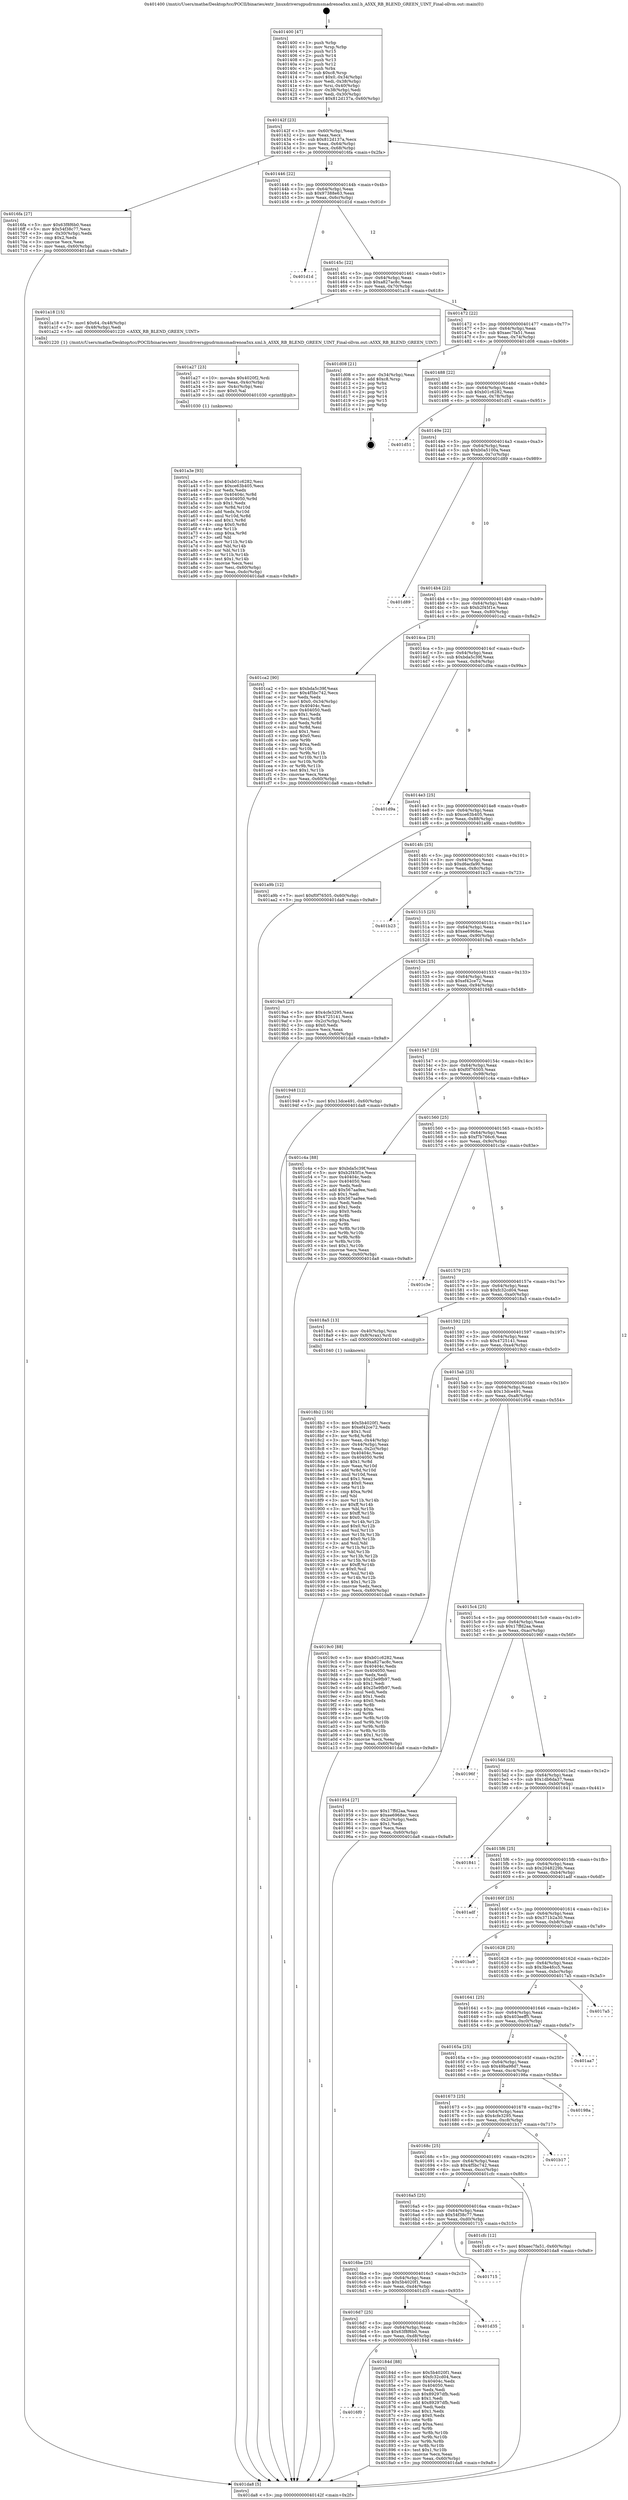 digraph "0x401400" {
  label = "0x401400 (/mnt/c/Users/mathe/Desktop/tcc/POCII/binaries/extr_linuxdriversgpudrmmsmadrenoa5xx.xml.h_A5XX_RB_BLEND_GREEN_UINT_Final-ollvm.out::main(0))"
  labelloc = "t"
  node[shape=record]

  Entry [label="",width=0.3,height=0.3,shape=circle,fillcolor=black,style=filled]
  "0x40142f" [label="{
     0x40142f [23]\l
     | [instrs]\l
     &nbsp;&nbsp;0x40142f \<+3\>: mov -0x60(%rbp),%eax\l
     &nbsp;&nbsp;0x401432 \<+2\>: mov %eax,%ecx\l
     &nbsp;&nbsp;0x401434 \<+6\>: sub $0x812d137a,%ecx\l
     &nbsp;&nbsp;0x40143a \<+3\>: mov %eax,-0x64(%rbp)\l
     &nbsp;&nbsp;0x40143d \<+3\>: mov %ecx,-0x68(%rbp)\l
     &nbsp;&nbsp;0x401440 \<+6\>: je 00000000004016fa \<main+0x2fa\>\l
  }"]
  "0x4016fa" [label="{
     0x4016fa [27]\l
     | [instrs]\l
     &nbsp;&nbsp;0x4016fa \<+5\>: mov $0x63f8f6b0,%eax\l
     &nbsp;&nbsp;0x4016ff \<+5\>: mov $0x54f38c77,%ecx\l
     &nbsp;&nbsp;0x401704 \<+3\>: mov -0x30(%rbp),%edx\l
     &nbsp;&nbsp;0x401707 \<+3\>: cmp $0x2,%edx\l
     &nbsp;&nbsp;0x40170a \<+3\>: cmovne %ecx,%eax\l
     &nbsp;&nbsp;0x40170d \<+3\>: mov %eax,-0x60(%rbp)\l
     &nbsp;&nbsp;0x401710 \<+5\>: jmp 0000000000401da8 \<main+0x9a8\>\l
  }"]
  "0x401446" [label="{
     0x401446 [22]\l
     | [instrs]\l
     &nbsp;&nbsp;0x401446 \<+5\>: jmp 000000000040144b \<main+0x4b\>\l
     &nbsp;&nbsp;0x40144b \<+3\>: mov -0x64(%rbp),%eax\l
     &nbsp;&nbsp;0x40144e \<+5\>: sub $0x97388e63,%eax\l
     &nbsp;&nbsp;0x401453 \<+3\>: mov %eax,-0x6c(%rbp)\l
     &nbsp;&nbsp;0x401456 \<+6\>: je 0000000000401d1d \<main+0x91d\>\l
  }"]
  "0x401da8" [label="{
     0x401da8 [5]\l
     | [instrs]\l
     &nbsp;&nbsp;0x401da8 \<+5\>: jmp 000000000040142f \<main+0x2f\>\l
  }"]
  "0x401400" [label="{
     0x401400 [47]\l
     | [instrs]\l
     &nbsp;&nbsp;0x401400 \<+1\>: push %rbp\l
     &nbsp;&nbsp;0x401401 \<+3\>: mov %rsp,%rbp\l
     &nbsp;&nbsp;0x401404 \<+2\>: push %r15\l
     &nbsp;&nbsp;0x401406 \<+2\>: push %r14\l
     &nbsp;&nbsp;0x401408 \<+2\>: push %r13\l
     &nbsp;&nbsp;0x40140a \<+2\>: push %r12\l
     &nbsp;&nbsp;0x40140c \<+1\>: push %rbx\l
     &nbsp;&nbsp;0x40140d \<+7\>: sub $0xc8,%rsp\l
     &nbsp;&nbsp;0x401414 \<+7\>: movl $0x0,-0x34(%rbp)\l
     &nbsp;&nbsp;0x40141b \<+3\>: mov %edi,-0x38(%rbp)\l
     &nbsp;&nbsp;0x40141e \<+4\>: mov %rsi,-0x40(%rbp)\l
     &nbsp;&nbsp;0x401422 \<+3\>: mov -0x38(%rbp),%edi\l
     &nbsp;&nbsp;0x401425 \<+3\>: mov %edi,-0x30(%rbp)\l
     &nbsp;&nbsp;0x401428 \<+7\>: movl $0x812d137a,-0x60(%rbp)\l
  }"]
  Exit [label="",width=0.3,height=0.3,shape=circle,fillcolor=black,style=filled,peripheries=2]
  "0x401d1d" [label="{
     0x401d1d\l
  }", style=dashed]
  "0x40145c" [label="{
     0x40145c [22]\l
     | [instrs]\l
     &nbsp;&nbsp;0x40145c \<+5\>: jmp 0000000000401461 \<main+0x61\>\l
     &nbsp;&nbsp;0x401461 \<+3\>: mov -0x64(%rbp),%eax\l
     &nbsp;&nbsp;0x401464 \<+5\>: sub $0xa827ac8c,%eax\l
     &nbsp;&nbsp;0x401469 \<+3\>: mov %eax,-0x70(%rbp)\l
     &nbsp;&nbsp;0x40146c \<+6\>: je 0000000000401a18 \<main+0x618\>\l
  }"]
  "0x401a3e" [label="{
     0x401a3e [93]\l
     | [instrs]\l
     &nbsp;&nbsp;0x401a3e \<+5\>: mov $0xb01c6282,%esi\l
     &nbsp;&nbsp;0x401a43 \<+5\>: mov $0xce63b405,%ecx\l
     &nbsp;&nbsp;0x401a48 \<+2\>: xor %edx,%edx\l
     &nbsp;&nbsp;0x401a4a \<+8\>: mov 0x40404c,%r8d\l
     &nbsp;&nbsp;0x401a52 \<+8\>: mov 0x404050,%r9d\l
     &nbsp;&nbsp;0x401a5a \<+3\>: sub $0x1,%edx\l
     &nbsp;&nbsp;0x401a5d \<+3\>: mov %r8d,%r10d\l
     &nbsp;&nbsp;0x401a60 \<+3\>: add %edx,%r10d\l
     &nbsp;&nbsp;0x401a63 \<+4\>: imul %r10d,%r8d\l
     &nbsp;&nbsp;0x401a67 \<+4\>: and $0x1,%r8d\l
     &nbsp;&nbsp;0x401a6b \<+4\>: cmp $0x0,%r8d\l
     &nbsp;&nbsp;0x401a6f \<+4\>: sete %r11b\l
     &nbsp;&nbsp;0x401a73 \<+4\>: cmp $0xa,%r9d\l
     &nbsp;&nbsp;0x401a77 \<+3\>: setl %bl\l
     &nbsp;&nbsp;0x401a7a \<+3\>: mov %r11b,%r14b\l
     &nbsp;&nbsp;0x401a7d \<+3\>: and %bl,%r14b\l
     &nbsp;&nbsp;0x401a80 \<+3\>: xor %bl,%r11b\l
     &nbsp;&nbsp;0x401a83 \<+3\>: or %r11b,%r14b\l
     &nbsp;&nbsp;0x401a86 \<+4\>: test $0x1,%r14b\l
     &nbsp;&nbsp;0x401a8a \<+3\>: cmovne %ecx,%esi\l
     &nbsp;&nbsp;0x401a8d \<+3\>: mov %esi,-0x60(%rbp)\l
     &nbsp;&nbsp;0x401a90 \<+6\>: mov %eax,-0xdc(%rbp)\l
     &nbsp;&nbsp;0x401a96 \<+5\>: jmp 0000000000401da8 \<main+0x9a8\>\l
  }"]
  "0x401a18" [label="{
     0x401a18 [15]\l
     | [instrs]\l
     &nbsp;&nbsp;0x401a18 \<+7\>: movl $0x64,-0x48(%rbp)\l
     &nbsp;&nbsp;0x401a1f \<+3\>: mov -0x48(%rbp),%edi\l
     &nbsp;&nbsp;0x401a22 \<+5\>: call 0000000000401220 \<A5XX_RB_BLEND_GREEN_UINT\>\l
     | [calls]\l
     &nbsp;&nbsp;0x401220 \{1\} (/mnt/c/Users/mathe/Desktop/tcc/POCII/binaries/extr_linuxdriversgpudrmmsmadrenoa5xx.xml.h_A5XX_RB_BLEND_GREEN_UINT_Final-ollvm.out::A5XX_RB_BLEND_GREEN_UINT)\l
  }"]
  "0x401472" [label="{
     0x401472 [22]\l
     | [instrs]\l
     &nbsp;&nbsp;0x401472 \<+5\>: jmp 0000000000401477 \<main+0x77\>\l
     &nbsp;&nbsp;0x401477 \<+3\>: mov -0x64(%rbp),%eax\l
     &nbsp;&nbsp;0x40147a \<+5\>: sub $0xaec7fa51,%eax\l
     &nbsp;&nbsp;0x40147f \<+3\>: mov %eax,-0x74(%rbp)\l
     &nbsp;&nbsp;0x401482 \<+6\>: je 0000000000401d08 \<main+0x908\>\l
  }"]
  "0x401a27" [label="{
     0x401a27 [23]\l
     | [instrs]\l
     &nbsp;&nbsp;0x401a27 \<+10\>: movabs $0x4020f2,%rdi\l
     &nbsp;&nbsp;0x401a31 \<+3\>: mov %eax,-0x4c(%rbp)\l
     &nbsp;&nbsp;0x401a34 \<+3\>: mov -0x4c(%rbp),%esi\l
     &nbsp;&nbsp;0x401a37 \<+2\>: mov $0x0,%al\l
     &nbsp;&nbsp;0x401a39 \<+5\>: call 0000000000401030 \<printf@plt\>\l
     | [calls]\l
     &nbsp;&nbsp;0x401030 \{1\} (unknown)\l
  }"]
  "0x401d08" [label="{
     0x401d08 [21]\l
     | [instrs]\l
     &nbsp;&nbsp;0x401d08 \<+3\>: mov -0x34(%rbp),%eax\l
     &nbsp;&nbsp;0x401d0b \<+7\>: add $0xc8,%rsp\l
     &nbsp;&nbsp;0x401d12 \<+1\>: pop %rbx\l
     &nbsp;&nbsp;0x401d13 \<+2\>: pop %r12\l
     &nbsp;&nbsp;0x401d15 \<+2\>: pop %r13\l
     &nbsp;&nbsp;0x401d17 \<+2\>: pop %r14\l
     &nbsp;&nbsp;0x401d19 \<+2\>: pop %r15\l
     &nbsp;&nbsp;0x401d1b \<+1\>: pop %rbp\l
     &nbsp;&nbsp;0x401d1c \<+1\>: ret\l
  }"]
  "0x401488" [label="{
     0x401488 [22]\l
     | [instrs]\l
     &nbsp;&nbsp;0x401488 \<+5\>: jmp 000000000040148d \<main+0x8d\>\l
     &nbsp;&nbsp;0x40148d \<+3\>: mov -0x64(%rbp),%eax\l
     &nbsp;&nbsp;0x401490 \<+5\>: sub $0xb01c6282,%eax\l
     &nbsp;&nbsp;0x401495 \<+3\>: mov %eax,-0x78(%rbp)\l
     &nbsp;&nbsp;0x401498 \<+6\>: je 0000000000401d51 \<main+0x951\>\l
  }"]
  "0x4018b2" [label="{
     0x4018b2 [150]\l
     | [instrs]\l
     &nbsp;&nbsp;0x4018b2 \<+5\>: mov $0x5b4020f1,%ecx\l
     &nbsp;&nbsp;0x4018b7 \<+5\>: mov $0xef42ce72,%edx\l
     &nbsp;&nbsp;0x4018bc \<+3\>: mov $0x1,%sil\l
     &nbsp;&nbsp;0x4018bf \<+3\>: xor %r8d,%r8d\l
     &nbsp;&nbsp;0x4018c2 \<+3\>: mov %eax,-0x44(%rbp)\l
     &nbsp;&nbsp;0x4018c5 \<+3\>: mov -0x44(%rbp),%eax\l
     &nbsp;&nbsp;0x4018c8 \<+3\>: mov %eax,-0x2c(%rbp)\l
     &nbsp;&nbsp;0x4018cb \<+7\>: mov 0x40404c,%eax\l
     &nbsp;&nbsp;0x4018d2 \<+8\>: mov 0x404050,%r9d\l
     &nbsp;&nbsp;0x4018da \<+4\>: sub $0x1,%r8d\l
     &nbsp;&nbsp;0x4018de \<+3\>: mov %eax,%r10d\l
     &nbsp;&nbsp;0x4018e1 \<+3\>: add %r8d,%r10d\l
     &nbsp;&nbsp;0x4018e4 \<+4\>: imul %r10d,%eax\l
     &nbsp;&nbsp;0x4018e8 \<+3\>: and $0x1,%eax\l
     &nbsp;&nbsp;0x4018eb \<+3\>: cmp $0x0,%eax\l
     &nbsp;&nbsp;0x4018ee \<+4\>: sete %r11b\l
     &nbsp;&nbsp;0x4018f2 \<+4\>: cmp $0xa,%r9d\l
     &nbsp;&nbsp;0x4018f6 \<+3\>: setl %bl\l
     &nbsp;&nbsp;0x4018f9 \<+3\>: mov %r11b,%r14b\l
     &nbsp;&nbsp;0x4018fc \<+4\>: xor $0xff,%r14b\l
     &nbsp;&nbsp;0x401900 \<+3\>: mov %bl,%r15b\l
     &nbsp;&nbsp;0x401903 \<+4\>: xor $0xff,%r15b\l
     &nbsp;&nbsp;0x401907 \<+4\>: xor $0x0,%sil\l
     &nbsp;&nbsp;0x40190b \<+3\>: mov %r14b,%r12b\l
     &nbsp;&nbsp;0x40190e \<+4\>: and $0x0,%r12b\l
     &nbsp;&nbsp;0x401912 \<+3\>: and %sil,%r11b\l
     &nbsp;&nbsp;0x401915 \<+3\>: mov %r15b,%r13b\l
     &nbsp;&nbsp;0x401918 \<+4\>: and $0x0,%r13b\l
     &nbsp;&nbsp;0x40191c \<+3\>: and %sil,%bl\l
     &nbsp;&nbsp;0x40191f \<+3\>: or %r11b,%r12b\l
     &nbsp;&nbsp;0x401922 \<+3\>: or %bl,%r13b\l
     &nbsp;&nbsp;0x401925 \<+3\>: xor %r13b,%r12b\l
     &nbsp;&nbsp;0x401928 \<+3\>: or %r15b,%r14b\l
     &nbsp;&nbsp;0x40192b \<+4\>: xor $0xff,%r14b\l
     &nbsp;&nbsp;0x40192f \<+4\>: or $0x0,%sil\l
     &nbsp;&nbsp;0x401933 \<+3\>: and %sil,%r14b\l
     &nbsp;&nbsp;0x401936 \<+3\>: or %r14b,%r12b\l
     &nbsp;&nbsp;0x401939 \<+4\>: test $0x1,%r12b\l
     &nbsp;&nbsp;0x40193d \<+3\>: cmovne %edx,%ecx\l
     &nbsp;&nbsp;0x401940 \<+3\>: mov %ecx,-0x60(%rbp)\l
     &nbsp;&nbsp;0x401943 \<+5\>: jmp 0000000000401da8 \<main+0x9a8\>\l
  }"]
  "0x401d51" [label="{
     0x401d51\l
  }", style=dashed]
  "0x40149e" [label="{
     0x40149e [22]\l
     | [instrs]\l
     &nbsp;&nbsp;0x40149e \<+5\>: jmp 00000000004014a3 \<main+0xa3\>\l
     &nbsp;&nbsp;0x4014a3 \<+3\>: mov -0x64(%rbp),%eax\l
     &nbsp;&nbsp;0x4014a6 \<+5\>: sub $0xb0a5100a,%eax\l
     &nbsp;&nbsp;0x4014ab \<+3\>: mov %eax,-0x7c(%rbp)\l
     &nbsp;&nbsp;0x4014ae \<+6\>: je 0000000000401d89 \<main+0x989\>\l
  }"]
  "0x4016f0" [label="{
     0x4016f0\l
  }", style=dashed]
  "0x401d89" [label="{
     0x401d89\l
  }", style=dashed]
  "0x4014b4" [label="{
     0x4014b4 [22]\l
     | [instrs]\l
     &nbsp;&nbsp;0x4014b4 \<+5\>: jmp 00000000004014b9 \<main+0xb9\>\l
     &nbsp;&nbsp;0x4014b9 \<+3\>: mov -0x64(%rbp),%eax\l
     &nbsp;&nbsp;0x4014bc \<+5\>: sub $0xb2f45f1e,%eax\l
     &nbsp;&nbsp;0x4014c1 \<+3\>: mov %eax,-0x80(%rbp)\l
     &nbsp;&nbsp;0x4014c4 \<+6\>: je 0000000000401ca2 \<main+0x8a2\>\l
  }"]
  "0x40184d" [label="{
     0x40184d [88]\l
     | [instrs]\l
     &nbsp;&nbsp;0x40184d \<+5\>: mov $0x5b4020f1,%eax\l
     &nbsp;&nbsp;0x401852 \<+5\>: mov $0xfc32cd04,%ecx\l
     &nbsp;&nbsp;0x401857 \<+7\>: mov 0x40404c,%edx\l
     &nbsp;&nbsp;0x40185e \<+7\>: mov 0x404050,%esi\l
     &nbsp;&nbsp;0x401865 \<+2\>: mov %edx,%edi\l
     &nbsp;&nbsp;0x401867 \<+6\>: sub $0x89297dfb,%edi\l
     &nbsp;&nbsp;0x40186d \<+3\>: sub $0x1,%edi\l
     &nbsp;&nbsp;0x401870 \<+6\>: add $0x89297dfb,%edi\l
     &nbsp;&nbsp;0x401876 \<+3\>: imul %edi,%edx\l
     &nbsp;&nbsp;0x401879 \<+3\>: and $0x1,%edx\l
     &nbsp;&nbsp;0x40187c \<+3\>: cmp $0x0,%edx\l
     &nbsp;&nbsp;0x40187f \<+4\>: sete %r8b\l
     &nbsp;&nbsp;0x401883 \<+3\>: cmp $0xa,%esi\l
     &nbsp;&nbsp;0x401886 \<+4\>: setl %r9b\l
     &nbsp;&nbsp;0x40188a \<+3\>: mov %r8b,%r10b\l
     &nbsp;&nbsp;0x40188d \<+3\>: and %r9b,%r10b\l
     &nbsp;&nbsp;0x401890 \<+3\>: xor %r9b,%r8b\l
     &nbsp;&nbsp;0x401893 \<+3\>: or %r8b,%r10b\l
     &nbsp;&nbsp;0x401896 \<+4\>: test $0x1,%r10b\l
     &nbsp;&nbsp;0x40189a \<+3\>: cmovne %ecx,%eax\l
     &nbsp;&nbsp;0x40189d \<+3\>: mov %eax,-0x60(%rbp)\l
     &nbsp;&nbsp;0x4018a0 \<+5\>: jmp 0000000000401da8 \<main+0x9a8\>\l
  }"]
  "0x401ca2" [label="{
     0x401ca2 [90]\l
     | [instrs]\l
     &nbsp;&nbsp;0x401ca2 \<+5\>: mov $0xbda5c39f,%eax\l
     &nbsp;&nbsp;0x401ca7 \<+5\>: mov $0x4f5bc742,%ecx\l
     &nbsp;&nbsp;0x401cac \<+2\>: xor %edx,%edx\l
     &nbsp;&nbsp;0x401cae \<+7\>: movl $0x0,-0x34(%rbp)\l
     &nbsp;&nbsp;0x401cb5 \<+7\>: mov 0x40404c,%esi\l
     &nbsp;&nbsp;0x401cbc \<+7\>: mov 0x404050,%edi\l
     &nbsp;&nbsp;0x401cc3 \<+3\>: sub $0x1,%edx\l
     &nbsp;&nbsp;0x401cc6 \<+3\>: mov %esi,%r8d\l
     &nbsp;&nbsp;0x401cc9 \<+3\>: add %edx,%r8d\l
     &nbsp;&nbsp;0x401ccc \<+4\>: imul %r8d,%esi\l
     &nbsp;&nbsp;0x401cd0 \<+3\>: and $0x1,%esi\l
     &nbsp;&nbsp;0x401cd3 \<+3\>: cmp $0x0,%esi\l
     &nbsp;&nbsp;0x401cd6 \<+4\>: sete %r9b\l
     &nbsp;&nbsp;0x401cda \<+3\>: cmp $0xa,%edi\l
     &nbsp;&nbsp;0x401cdd \<+4\>: setl %r10b\l
     &nbsp;&nbsp;0x401ce1 \<+3\>: mov %r9b,%r11b\l
     &nbsp;&nbsp;0x401ce4 \<+3\>: and %r10b,%r11b\l
     &nbsp;&nbsp;0x401ce7 \<+3\>: xor %r10b,%r9b\l
     &nbsp;&nbsp;0x401cea \<+3\>: or %r9b,%r11b\l
     &nbsp;&nbsp;0x401ced \<+4\>: test $0x1,%r11b\l
     &nbsp;&nbsp;0x401cf1 \<+3\>: cmovne %ecx,%eax\l
     &nbsp;&nbsp;0x401cf4 \<+3\>: mov %eax,-0x60(%rbp)\l
     &nbsp;&nbsp;0x401cf7 \<+5\>: jmp 0000000000401da8 \<main+0x9a8\>\l
  }"]
  "0x4014ca" [label="{
     0x4014ca [25]\l
     | [instrs]\l
     &nbsp;&nbsp;0x4014ca \<+5\>: jmp 00000000004014cf \<main+0xcf\>\l
     &nbsp;&nbsp;0x4014cf \<+3\>: mov -0x64(%rbp),%eax\l
     &nbsp;&nbsp;0x4014d2 \<+5\>: sub $0xbda5c39f,%eax\l
     &nbsp;&nbsp;0x4014d7 \<+6\>: mov %eax,-0x84(%rbp)\l
     &nbsp;&nbsp;0x4014dd \<+6\>: je 0000000000401d9a \<main+0x99a\>\l
  }"]
  "0x4016d7" [label="{
     0x4016d7 [25]\l
     | [instrs]\l
     &nbsp;&nbsp;0x4016d7 \<+5\>: jmp 00000000004016dc \<main+0x2dc\>\l
     &nbsp;&nbsp;0x4016dc \<+3\>: mov -0x64(%rbp),%eax\l
     &nbsp;&nbsp;0x4016df \<+5\>: sub $0x63f8f6b0,%eax\l
     &nbsp;&nbsp;0x4016e4 \<+6\>: mov %eax,-0xd8(%rbp)\l
     &nbsp;&nbsp;0x4016ea \<+6\>: je 000000000040184d \<main+0x44d\>\l
  }"]
  "0x401d9a" [label="{
     0x401d9a\l
  }", style=dashed]
  "0x4014e3" [label="{
     0x4014e3 [25]\l
     | [instrs]\l
     &nbsp;&nbsp;0x4014e3 \<+5\>: jmp 00000000004014e8 \<main+0xe8\>\l
     &nbsp;&nbsp;0x4014e8 \<+3\>: mov -0x64(%rbp),%eax\l
     &nbsp;&nbsp;0x4014eb \<+5\>: sub $0xce63b405,%eax\l
     &nbsp;&nbsp;0x4014f0 \<+6\>: mov %eax,-0x88(%rbp)\l
     &nbsp;&nbsp;0x4014f6 \<+6\>: je 0000000000401a9b \<main+0x69b\>\l
  }"]
  "0x401d35" [label="{
     0x401d35\l
  }", style=dashed]
  "0x401a9b" [label="{
     0x401a9b [12]\l
     | [instrs]\l
     &nbsp;&nbsp;0x401a9b \<+7\>: movl $0xf0f76505,-0x60(%rbp)\l
     &nbsp;&nbsp;0x401aa2 \<+5\>: jmp 0000000000401da8 \<main+0x9a8\>\l
  }"]
  "0x4014fc" [label="{
     0x4014fc [25]\l
     | [instrs]\l
     &nbsp;&nbsp;0x4014fc \<+5\>: jmp 0000000000401501 \<main+0x101\>\l
     &nbsp;&nbsp;0x401501 \<+3\>: mov -0x64(%rbp),%eax\l
     &nbsp;&nbsp;0x401504 \<+5\>: sub $0xd6acfa90,%eax\l
     &nbsp;&nbsp;0x401509 \<+6\>: mov %eax,-0x8c(%rbp)\l
     &nbsp;&nbsp;0x40150f \<+6\>: je 0000000000401b23 \<main+0x723\>\l
  }"]
  "0x4016be" [label="{
     0x4016be [25]\l
     | [instrs]\l
     &nbsp;&nbsp;0x4016be \<+5\>: jmp 00000000004016c3 \<main+0x2c3\>\l
     &nbsp;&nbsp;0x4016c3 \<+3\>: mov -0x64(%rbp),%eax\l
     &nbsp;&nbsp;0x4016c6 \<+5\>: sub $0x5b4020f1,%eax\l
     &nbsp;&nbsp;0x4016cb \<+6\>: mov %eax,-0xd4(%rbp)\l
     &nbsp;&nbsp;0x4016d1 \<+6\>: je 0000000000401d35 \<main+0x935\>\l
  }"]
  "0x401b23" [label="{
     0x401b23\l
  }", style=dashed]
  "0x401515" [label="{
     0x401515 [25]\l
     | [instrs]\l
     &nbsp;&nbsp;0x401515 \<+5\>: jmp 000000000040151a \<main+0x11a\>\l
     &nbsp;&nbsp;0x40151a \<+3\>: mov -0x64(%rbp),%eax\l
     &nbsp;&nbsp;0x40151d \<+5\>: sub $0xee6968ec,%eax\l
     &nbsp;&nbsp;0x401522 \<+6\>: mov %eax,-0x90(%rbp)\l
     &nbsp;&nbsp;0x401528 \<+6\>: je 00000000004019a5 \<main+0x5a5\>\l
  }"]
  "0x401715" [label="{
     0x401715\l
  }", style=dashed]
  "0x4019a5" [label="{
     0x4019a5 [27]\l
     | [instrs]\l
     &nbsp;&nbsp;0x4019a5 \<+5\>: mov $0x4cfe3295,%eax\l
     &nbsp;&nbsp;0x4019aa \<+5\>: mov $0x4725141,%ecx\l
     &nbsp;&nbsp;0x4019af \<+3\>: mov -0x2c(%rbp),%edx\l
     &nbsp;&nbsp;0x4019b2 \<+3\>: cmp $0x0,%edx\l
     &nbsp;&nbsp;0x4019b5 \<+3\>: cmove %ecx,%eax\l
     &nbsp;&nbsp;0x4019b8 \<+3\>: mov %eax,-0x60(%rbp)\l
     &nbsp;&nbsp;0x4019bb \<+5\>: jmp 0000000000401da8 \<main+0x9a8\>\l
  }"]
  "0x40152e" [label="{
     0x40152e [25]\l
     | [instrs]\l
     &nbsp;&nbsp;0x40152e \<+5\>: jmp 0000000000401533 \<main+0x133\>\l
     &nbsp;&nbsp;0x401533 \<+3\>: mov -0x64(%rbp),%eax\l
     &nbsp;&nbsp;0x401536 \<+5\>: sub $0xef42ce72,%eax\l
     &nbsp;&nbsp;0x40153b \<+6\>: mov %eax,-0x94(%rbp)\l
     &nbsp;&nbsp;0x401541 \<+6\>: je 0000000000401948 \<main+0x548\>\l
  }"]
  "0x4016a5" [label="{
     0x4016a5 [25]\l
     | [instrs]\l
     &nbsp;&nbsp;0x4016a5 \<+5\>: jmp 00000000004016aa \<main+0x2aa\>\l
     &nbsp;&nbsp;0x4016aa \<+3\>: mov -0x64(%rbp),%eax\l
     &nbsp;&nbsp;0x4016ad \<+5\>: sub $0x54f38c77,%eax\l
     &nbsp;&nbsp;0x4016b2 \<+6\>: mov %eax,-0xd0(%rbp)\l
     &nbsp;&nbsp;0x4016b8 \<+6\>: je 0000000000401715 \<main+0x315\>\l
  }"]
  "0x401948" [label="{
     0x401948 [12]\l
     | [instrs]\l
     &nbsp;&nbsp;0x401948 \<+7\>: movl $0x13dce491,-0x60(%rbp)\l
     &nbsp;&nbsp;0x40194f \<+5\>: jmp 0000000000401da8 \<main+0x9a8\>\l
  }"]
  "0x401547" [label="{
     0x401547 [25]\l
     | [instrs]\l
     &nbsp;&nbsp;0x401547 \<+5\>: jmp 000000000040154c \<main+0x14c\>\l
     &nbsp;&nbsp;0x40154c \<+3\>: mov -0x64(%rbp),%eax\l
     &nbsp;&nbsp;0x40154f \<+5\>: sub $0xf0f76505,%eax\l
     &nbsp;&nbsp;0x401554 \<+6\>: mov %eax,-0x98(%rbp)\l
     &nbsp;&nbsp;0x40155a \<+6\>: je 0000000000401c4a \<main+0x84a\>\l
  }"]
  "0x401cfc" [label="{
     0x401cfc [12]\l
     | [instrs]\l
     &nbsp;&nbsp;0x401cfc \<+7\>: movl $0xaec7fa51,-0x60(%rbp)\l
     &nbsp;&nbsp;0x401d03 \<+5\>: jmp 0000000000401da8 \<main+0x9a8\>\l
  }"]
  "0x401c4a" [label="{
     0x401c4a [88]\l
     | [instrs]\l
     &nbsp;&nbsp;0x401c4a \<+5\>: mov $0xbda5c39f,%eax\l
     &nbsp;&nbsp;0x401c4f \<+5\>: mov $0xb2f45f1e,%ecx\l
     &nbsp;&nbsp;0x401c54 \<+7\>: mov 0x40404c,%edx\l
     &nbsp;&nbsp;0x401c5b \<+7\>: mov 0x404050,%esi\l
     &nbsp;&nbsp;0x401c62 \<+2\>: mov %edx,%edi\l
     &nbsp;&nbsp;0x401c64 \<+6\>: add $0x567aa9ee,%edi\l
     &nbsp;&nbsp;0x401c6a \<+3\>: sub $0x1,%edi\l
     &nbsp;&nbsp;0x401c6d \<+6\>: sub $0x567aa9ee,%edi\l
     &nbsp;&nbsp;0x401c73 \<+3\>: imul %edi,%edx\l
     &nbsp;&nbsp;0x401c76 \<+3\>: and $0x1,%edx\l
     &nbsp;&nbsp;0x401c79 \<+3\>: cmp $0x0,%edx\l
     &nbsp;&nbsp;0x401c7c \<+4\>: sete %r8b\l
     &nbsp;&nbsp;0x401c80 \<+3\>: cmp $0xa,%esi\l
     &nbsp;&nbsp;0x401c83 \<+4\>: setl %r9b\l
     &nbsp;&nbsp;0x401c87 \<+3\>: mov %r8b,%r10b\l
     &nbsp;&nbsp;0x401c8a \<+3\>: and %r9b,%r10b\l
     &nbsp;&nbsp;0x401c8d \<+3\>: xor %r9b,%r8b\l
     &nbsp;&nbsp;0x401c90 \<+3\>: or %r8b,%r10b\l
     &nbsp;&nbsp;0x401c93 \<+4\>: test $0x1,%r10b\l
     &nbsp;&nbsp;0x401c97 \<+3\>: cmovne %ecx,%eax\l
     &nbsp;&nbsp;0x401c9a \<+3\>: mov %eax,-0x60(%rbp)\l
     &nbsp;&nbsp;0x401c9d \<+5\>: jmp 0000000000401da8 \<main+0x9a8\>\l
  }"]
  "0x401560" [label="{
     0x401560 [25]\l
     | [instrs]\l
     &nbsp;&nbsp;0x401560 \<+5\>: jmp 0000000000401565 \<main+0x165\>\l
     &nbsp;&nbsp;0x401565 \<+3\>: mov -0x64(%rbp),%eax\l
     &nbsp;&nbsp;0x401568 \<+5\>: sub $0xf7b766c6,%eax\l
     &nbsp;&nbsp;0x40156d \<+6\>: mov %eax,-0x9c(%rbp)\l
     &nbsp;&nbsp;0x401573 \<+6\>: je 0000000000401c3e \<main+0x83e\>\l
  }"]
  "0x40168c" [label="{
     0x40168c [25]\l
     | [instrs]\l
     &nbsp;&nbsp;0x40168c \<+5\>: jmp 0000000000401691 \<main+0x291\>\l
     &nbsp;&nbsp;0x401691 \<+3\>: mov -0x64(%rbp),%eax\l
     &nbsp;&nbsp;0x401694 \<+5\>: sub $0x4f5bc742,%eax\l
     &nbsp;&nbsp;0x401699 \<+6\>: mov %eax,-0xcc(%rbp)\l
     &nbsp;&nbsp;0x40169f \<+6\>: je 0000000000401cfc \<main+0x8fc\>\l
  }"]
  "0x401c3e" [label="{
     0x401c3e\l
  }", style=dashed]
  "0x401579" [label="{
     0x401579 [25]\l
     | [instrs]\l
     &nbsp;&nbsp;0x401579 \<+5\>: jmp 000000000040157e \<main+0x17e\>\l
     &nbsp;&nbsp;0x40157e \<+3\>: mov -0x64(%rbp),%eax\l
     &nbsp;&nbsp;0x401581 \<+5\>: sub $0xfc32cd04,%eax\l
     &nbsp;&nbsp;0x401586 \<+6\>: mov %eax,-0xa0(%rbp)\l
     &nbsp;&nbsp;0x40158c \<+6\>: je 00000000004018a5 \<main+0x4a5\>\l
  }"]
  "0x401b17" [label="{
     0x401b17\l
  }", style=dashed]
  "0x4018a5" [label="{
     0x4018a5 [13]\l
     | [instrs]\l
     &nbsp;&nbsp;0x4018a5 \<+4\>: mov -0x40(%rbp),%rax\l
     &nbsp;&nbsp;0x4018a9 \<+4\>: mov 0x8(%rax),%rdi\l
     &nbsp;&nbsp;0x4018ad \<+5\>: call 0000000000401040 \<atoi@plt\>\l
     | [calls]\l
     &nbsp;&nbsp;0x401040 \{1\} (unknown)\l
  }"]
  "0x401592" [label="{
     0x401592 [25]\l
     | [instrs]\l
     &nbsp;&nbsp;0x401592 \<+5\>: jmp 0000000000401597 \<main+0x197\>\l
     &nbsp;&nbsp;0x401597 \<+3\>: mov -0x64(%rbp),%eax\l
     &nbsp;&nbsp;0x40159a \<+5\>: sub $0x4725141,%eax\l
     &nbsp;&nbsp;0x40159f \<+6\>: mov %eax,-0xa4(%rbp)\l
     &nbsp;&nbsp;0x4015a5 \<+6\>: je 00000000004019c0 \<main+0x5c0\>\l
  }"]
  "0x401673" [label="{
     0x401673 [25]\l
     | [instrs]\l
     &nbsp;&nbsp;0x401673 \<+5\>: jmp 0000000000401678 \<main+0x278\>\l
     &nbsp;&nbsp;0x401678 \<+3\>: mov -0x64(%rbp),%eax\l
     &nbsp;&nbsp;0x40167b \<+5\>: sub $0x4cfe3295,%eax\l
     &nbsp;&nbsp;0x401680 \<+6\>: mov %eax,-0xc8(%rbp)\l
     &nbsp;&nbsp;0x401686 \<+6\>: je 0000000000401b17 \<main+0x717\>\l
  }"]
  "0x4019c0" [label="{
     0x4019c0 [88]\l
     | [instrs]\l
     &nbsp;&nbsp;0x4019c0 \<+5\>: mov $0xb01c6282,%eax\l
     &nbsp;&nbsp;0x4019c5 \<+5\>: mov $0xa827ac8c,%ecx\l
     &nbsp;&nbsp;0x4019ca \<+7\>: mov 0x40404c,%edx\l
     &nbsp;&nbsp;0x4019d1 \<+7\>: mov 0x404050,%esi\l
     &nbsp;&nbsp;0x4019d8 \<+2\>: mov %edx,%edi\l
     &nbsp;&nbsp;0x4019da \<+6\>: sub $0x25e9fb97,%edi\l
     &nbsp;&nbsp;0x4019e0 \<+3\>: sub $0x1,%edi\l
     &nbsp;&nbsp;0x4019e3 \<+6\>: add $0x25e9fb97,%edi\l
     &nbsp;&nbsp;0x4019e9 \<+3\>: imul %edi,%edx\l
     &nbsp;&nbsp;0x4019ec \<+3\>: and $0x1,%edx\l
     &nbsp;&nbsp;0x4019ef \<+3\>: cmp $0x0,%edx\l
     &nbsp;&nbsp;0x4019f2 \<+4\>: sete %r8b\l
     &nbsp;&nbsp;0x4019f6 \<+3\>: cmp $0xa,%esi\l
     &nbsp;&nbsp;0x4019f9 \<+4\>: setl %r9b\l
     &nbsp;&nbsp;0x4019fd \<+3\>: mov %r8b,%r10b\l
     &nbsp;&nbsp;0x401a00 \<+3\>: and %r9b,%r10b\l
     &nbsp;&nbsp;0x401a03 \<+3\>: xor %r9b,%r8b\l
     &nbsp;&nbsp;0x401a06 \<+3\>: or %r8b,%r10b\l
     &nbsp;&nbsp;0x401a09 \<+4\>: test $0x1,%r10b\l
     &nbsp;&nbsp;0x401a0d \<+3\>: cmovne %ecx,%eax\l
     &nbsp;&nbsp;0x401a10 \<+3\>: mov %eax,-0x60(%rbp)\l
     &nbsp;&nbsp;0x401a13 \<+5\>: jmp 0000000000401da8 \<main+0x9a8\>\l
  }"]
  "0x4015ab" [label="{
     0x4015ab [25]\l
     | [instrs]\l
     &nbsp;&nbsp;0x4015ab \<+5\>: jmp 00000000004015b0 \<main+0x1b0\>\l
     &nbsp;&nbsp;0x4015b0 \<+3\>: mov -0x64(%rbp),%eax\l
     &nbsp;&nbsp;0x4015b3 \<+5\>: sub $0x13dce491,%eax\l
     &nbsp;&nbsp;0x4015b8 \<+6\>: mov %eax,-0xa8(%rbp)\l
     &nbsp;&nbsp;0x4015be \<+6\>: je 0000000000401954 \<main+0x554\>\l
  }"]
  "0x40198a" [label="{
     0x40198a\l
  }", style=dashed]
  "0x401954" [label="{
     0x401954 [27]\l
     | [instrs]\l
     &nbsp;&nbsp;0x401954 \<+5\>: mov $0x17ffd2aa,%eax\l
     &nbsp;&nbsp;0x401959 \<+5\>: mov $0xee6968ec,%ecx\l
     &nbsp;&nbsp;0x40195e \<+3\>: mov -0x2c(%rbp),%edx\l
     &nbsp;&nbsp;0x401961 \<+3\>: cmp $0x1,%edx\l
     &nbsp;&nbsp;0x401964 \<+3\>: cmovl %ecx,%eax\l
     &nbsp;&nbsp;0x401967 \<+3\>: mov %eax,-0x60(%rbp)\l
     &nbsp;&nbsp;0x40196a \<+5\>: jmp 0000000000401da8 \<main+0x9a8\>\l
  }"]
  "0x4015c4" [label="{
     0x4015c4 [25]\l
     | [instrs]\l
     &nbsp;&nbsp;0x4015c4 \<+5\>: jmp 00000000004015c9 \<main+0x1c9\>\l
     &nbsp;&nbsp;0x4015c9 \<+3\>: mov -0x64(%rbp),%eax\l
     &nbsp;&nbsp;0x4015cc \<+5\>: sub $0x17ffd2aa,%eax\l
     &nbsp;&nbsp;0x4015d1 \<+6\>: mov %eax,-0xac(%rbp)\l
     &nbsp;&nbsp;0x4015d7 \<+6\>: je 000000000040196f \<main+0x56f\>\l
  }"]
  "0x40165a" [label="{
     0x40165a [25]\l
     | [instrs]\l
     &nbsp;&nbsp;0x40165a \<+5\>: jmp 000000000040165f \<main+0x25f\>\l
     &nbsp;&nbsp;0x40165f \<+3\>: mov -0x64(%rbp),%eax\l
     &nbsp;&nbsp;0x401662 \<+5\>: sub $0x49ba98d7,%eax\l
     &nbsp;&nbsp;0x401667 \<+6\>: mov %eax,-0xc4(%rbp)\l
     &nbsp;&nbsp;0x40166d \<+6\>: je 000000000040198a \<main+0x58a\>\l
  }"]
  "0x40196f" [label="{
     0x40196f\l
  }", style=dashed]
  "0x4015dd" [label="{
     0x4015dd [25]\l
     | [instrs]\l
     &nbsp;&nbsp;0x4015dd \<+5\>: jmp 00000000004015e2 \<main+0x1e2\>\l
     &nbsp;&nbsp;0x4015e2 \<+3\>: mov -0x64(%rbp),%eax\l
     &nbsp;&nbsp;0x4015e5 \<+5\>: sub $0x1db6da37,%eax\l
     &nbsp;&nbsp;0x4015ea \<+6\>: mov %eax,-0xb0(%rbp)\l
     &nbsp;&nbsp;0x4015f0 \<+6\>: je 0000000000401841 \<main+0x441\>\l
  }"]
  "0x401aa7" [label="{
     0x401aa7\l
  }", style=dashed]
  "0x401841" [label="{
     0x401841\l
  }", style=dashed]
  "0x4015f6" [label="{
     0x4015f6 [25]\l
     | [instrs]\l
     &nbsp;&nbsp;0x4015f6 \<+5\>: jmp 00000000004015fb \<main+0x1fb\>\l
     &nbsp;&nbsp;0x4015fb \<+3\>: mov -0x64(%rbp),%eax\l
     &nbsp;&nbsp;0x4015fe \<+5\>: sub $0x2048229b,%eax\l
     &nbsp;&nbsp;0x401603 \<+6\>: mov %eax,-0xb4(%rbp)\l
     &nbsp;&nbsp;0x401609 \<+6\>: je 0000000000401adf \<main+0x6df\>\l
  }"]
  "0x401641" [label="{
     0x401641 [25]\l
     | [instrs]\l
     &nbsp;&nbsp;0x401641 \<+5\>: jmp 0000000000401646 \<main+0x246\>\l
     &nbsp;&nbsp;0x401646 \<+3\>: mov -0x64(%rbp),%eax\l
     &nbsp;&nbsp;0x401649 \<+5\>: sub $0x403eeff5,%eax\l
     &nbsp;&nbsp;0x40164e \<+6\>: mov %eax,-0xc0(%rbp)\l
     &nbsp;&nbsp;0x401654 \<+6\>: je 0000000000401aa7 \<main+0x6a7\>\l
  }"]
  "0x401adf" [label="{
     0x401adf\l
  }", style=dashed]
  "0x40160f" [label="{
     0x40160f [25]\l
     | [instrs]\l
     &nbsp;&nbsp;0x40160f \<+5\>: jmp 0000000000401614 \<main+0x214\>\l
     &nbsp;&nbsp;0x401614 \<+3\>: mov -0x64(%rbp),%eax\l
     &nbsp;&nbsp;0x401617 \<+5\>: sub $0x371b2a30,%eax\l
     &nbsp;&nbsp;0x40161c \<+6\>: mov %eax,-0xb8(%rbp)\l
     &nbsp;&nbsp;0x401622 \<+6\>: je 0000000000401ba9 \<main+0x7a9\>\l
  }"]
  "0x4017a5" [label="{
     0x4017a5\l
  }", style=dashed]
  "0x401ba9" [label="{
     0x401ba9\l
  }", style=dashed]
  "0x401628" [label="{
     0x401628 [25]\l
     | [instrs]\l
     &nbsp;&nbsp;0x401628 \<+5\>: jmp 000000000040162d \<main+0x22d\>\l
     &nbsp;&nbsp;0x40162d \<+3\>: mov -0x64(%rbp),%eax\l
     &nbsp;&nbsp;0x401630 \<+5\>: sub $0x3be4fcc5,%eax\l
     &nbsp;&nbsp;0x401635 \<+6\>: mov %eax,-0xbc(%rbp)\l
     &nbsp;&nbsp;0x40163b \<+6\>: je 00000000004017a5 \<main+0x3a5\>\l
  }"]
  Entry -> "0x401400" [label=" 1"]
  "0x40142f" -> "0x4016fa" [label=" 1"]
  "0x40142f" -> "0x401446" [label=" 12"]
  "0x4016fa" -> "0x401da8" [label=" 1"]
  "0x401400" -> "0x40142f" [label=" 1"]
  "0x401da8" -> "0x40142f" [label=" 12"]
  "0x401d08" -> Exit [label=" 1"]
  "0x401446" -> "0x401d1d" [label=" 0"]
  "0x401446" -> "0x40145c" [label=" 12"]
  "0x401cfc" -> "0x401da8" [label=" 1"]
  "0x40145c" -> "0x401a18" [label=" 1"]
  "0x40145c" -> "0x401472" [label=" 11"]
  "0x401ca2" -> "0x401da8" [label=" 1"]
  "0x401472" -> "0x401d08" [label=" 1"]
  "0x401472" -> "0x401488" [label=" 10"]
  "0x401c4a" -> "0x401da8" [label=" 1"]
  "0x401488" -> "0x401d51" [label=" 0"]
  "0x401488" -> "0x40149e" [label=" 10"]
  "0x401a9b" -> "0x401da8" [label=" 1"]
  "0x40149e" -> "0x401d89" [label=" 0"]
  "0x40149e" -> "0x4014b4" [label=" 10"]
  "0x401a3e" -> "0x401da8" [label=" 1"]
  "0x4014b4" -> "0x401ca2" [label=" 1"]
  "0x4014b4" -> "0x4014ca" [label=" 9"]
  "0x401a27" -> "0x401a3e" [label=" 1"]
  "0x4014ca" -> "0x401d9a" [label=" 0"]
  "0x4014ca" -> "0x4014e3" [label=" 9"]
  "0x4019c0" -> "0x401da8" [label=" 1"]
  "0x4014e3" -> "0x401a9b" [label=" 1"]
  "0x4014e3" -> "0x4014fc" [label=" 8"]
  "0x4019a5" -> "0x401da8" [label=" 1"]
  "0x4014fc" -> "0x401b23" [label=" 0"]
  "0x4014fc" -> "0x401515" [label=" 8"]
  "0x401948" -> "0x401da8" [label=" 1"]
  "0x401515" -> "0x4019a5" [label=" 1"]
  "0x401515" -> "0x40152e" [label=" 7"]
  "0x4018b2" -> "0x401da8" [label=" 1"]
  "0x40152e" -> "0x401948" [label=" 1"]
  "0x40152e" -> "0x401547" [label=" 6"]
  "0x40184d" -> "0x401da8" [label=" 1"]
  "0x401547" -> "0x401c4a" [label=" 1"]
  "0x401547" -> "0x401560" [label=" 5"]
  "0x4016d7" -> "0x4016f0" [label=" 0"]
  "0x401560" -> "0x401c3e" [label=" 0"]
  "0x401560" -> "0x401579" [label=" 5"]
  "0x401a18" -> "0x401a27" [label=" 1"]
  "0x401579" -> "0x4018a5" [label=" 1"]
  "0x401579" -> "0x401592" [label=" 4"]
  "0x4016be" -> "0x4016d7" [label=" 1"]
  "0x401592" -> "0x4019c0" [label=" 1"]
  "0x401592" -> "0x4015ab" [label=" 3"]
  "0x401954" -> "0x401da8" [label=" 1"]
  "0x4015ab" -> "0x401954" [label=" 1"]
  "0x4015ab" -> "0x4015c4" [label=" 2"]
  "0x4016a5" -> "0x4016be" [label=" 1"]
  "0x4015c4" -> "0x40196f" [label=" 0"]
  "0x4015c4" -> "0x4015dd" [label=" 2"]
  "0x4018a5" -> "0x4018b2" [label=" 1"]
  "0x4015dd" -> "0x401841" [label=" 0"]
  "0x4015dd" -> "0x4015f6" [label=" 2"]
  "0x40168c" -> "0x4016a5" [label=" 1"]
  "0x4015f6" -> "0x401adf" [label=" 0"]
  "0x4015f6" -> "0x40160f" [label=" 2"]
  "0x4016d7" -> "0x40184d" [label=" 1"]
  "0x40160f" -> "0x401ba9" [label=" 0"]
  "0x40160f" -> "0x401628" [label=" 2"]
  "0x401673" -> "0x40168c" [label=" 2"]
  "0x401628" -> "0x4017a5" [label=" 0"]
  "0x401628" -> "0x401641" [label=" 2"]
  "0x40168c" -> "0x401cfc" [label=" 1"]
  "0x401641" -> "0x401aa7" [label=" 0"]
  "0x401641" -> "0x40165a" [label=" 2"]
  "0x4016a5" -> "0x401715" [label=" 0"]
  "0x40165a" -> "0x40198a" [label=" 0"]
  "0x40165a" -> "0x401673" [label=" 2"]
  "0x4016be" -> "0x401d35" [label=" 0"]
  "0x401673" -> "0x401b17" [label=" 0"]
}
